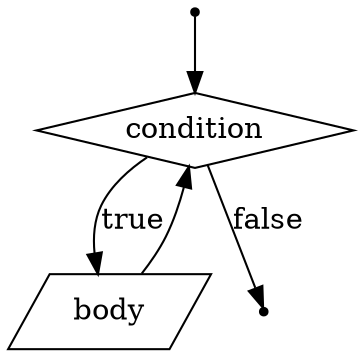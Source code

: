 digraph {
//    label="Simple currency convertor";

    node[shape="point"]
       main; end;
    node[shape="parallelogram", style=""]
       body;
    node[shape="diamond", style=""]
       condition;
 
    main -> condition;
    condition -> body [label="true"];
    body -> condition;
    condition -> end [label="false"];

    main [label=""]
    end [label=""]
}